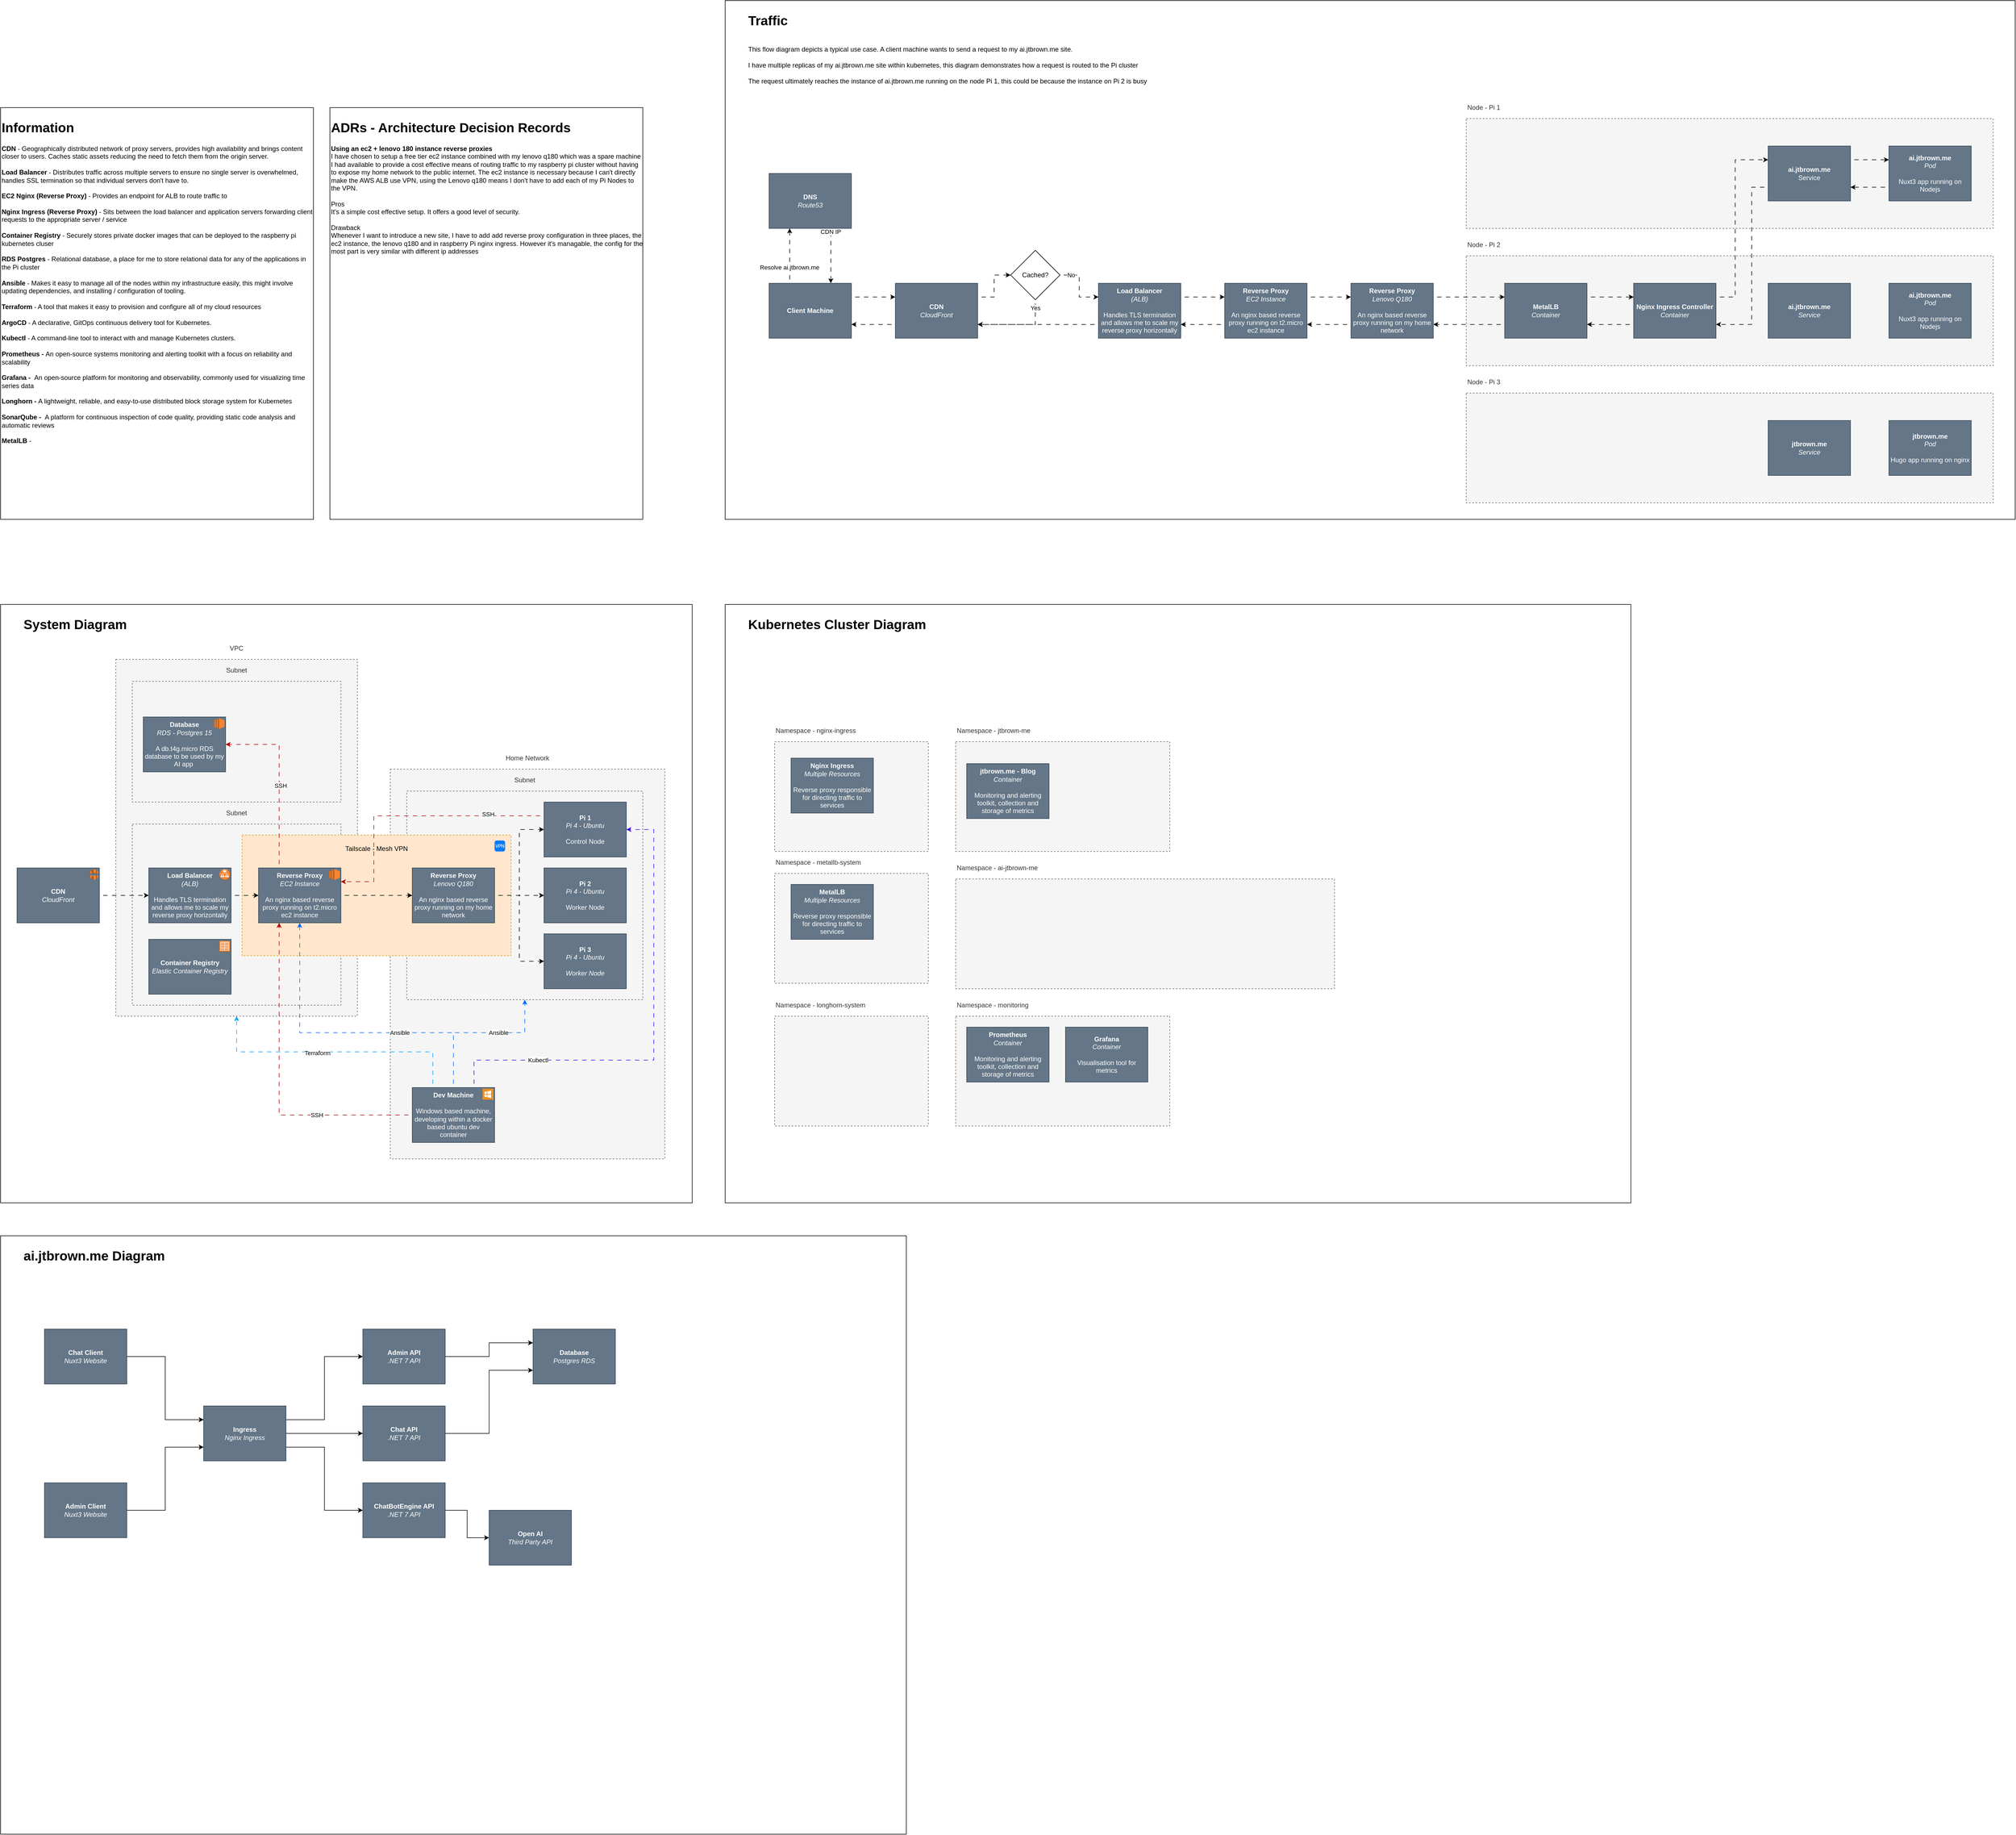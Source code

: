 <mxfile version="22.1.0" type="github">
  <diagram name="Page-1" id="C4PU5i6eVr4kc8SF1UN9">
    <mxGraphModel dx="1945" dy="3667" grid="1" gridSize="10" guides="1" tooltips="1" connect="1" arrows="1" fold="1" page="1" pageScale="1" pageWidth="850" pageHeight="1100" math="0" shadow="0">
      <root>
        <mxCell id="0" />
        <mxCell id="1" parent="0" />
        <mxCell id="nRLr2Ejhz_rmwtnTy3oD-15" value="&lt;blockquote style=&quot;margin: 0 0 0 40px; border: none; padding: 0px;&quot;&gt;&lt;h1&gt;Traffic&lt;/h1&gt;&lt;div&gt;&lt;br&gt;&lt;/div&gt;&lt;div&gt;This flow diagram depicts a typical use case. A client machine wants to send a request to my ai.jtbrown.me site.&amp;nbsp;&lt;/div&gt;&lt;div&gt;&lt;br&gt;&lt;/div&gt;&lt;div&gt;I have multiple replicas of my ai.jtbrown.me site within kubernetes, this diagram demonstrates how a request is routed to the Pi cluster&lt;/div&gt;&lt;div&gt;&lt;br&gt;&lt;/div&gt;&lt;div&gt;The request ultimately reaches the instance of ai.jtbrown.me running on the node Pi 1, this could be because the instance on Pi 2 is busy&lt;/div&gt;&lt;/blockquote&gt;" style="rounded=0;whiteSpace=wrap;html=1;align=left;labelPosition=center;verticalLabelPosition=middle;verticalAlign=top;horizontal=1;movable=1;resizable=1;rotatable=1;deletable=1;editable=1;locked=0;connectable=1;" parent="1" vertex="1">
          <mxGeometry x="1320" y="-1120" width="2350" height="945" as="geometry" />
        </mxCell>
        <mxCell id="nRLr2Ejhz_rmwtnTy3oD-58" value="&lt;p style=&quot;line-height: 100%;&quot;&gt;Node - Pi 1&lt;/p&gt;" style="rounded=0;whiteSpace=wrap;html=1;dashed=1;align=left;verticalAlign=bottom;spacingLeft=0;labelPosition=center;verticalLabelPosition=top;labelBorderColor=none;strokeColor=#666666;fillColor=#f5f5f5;fontColor=#333333;" parent="1" vertex="1">
          <mxGeometry x="2670" y="-905" width="960" height="200" as="geometry" />
        </mxCell>
        <mxCell id="nRLr2Ejhz_rmwtnTy3oD-2" value="&lt;blockquote style=&quot;margin: 0 0 0 40px; border: none; padding: 0px;&quot;&gt;&lt;h1&gt;System Diagram&lt;/h1&gt;&lt;/blockquote&gt;" style="rounded=0;whiteSpace=wrap;html=1;align=left;labelPosition=center;verticalLabelPosition=middle;verticalAlign=top;horizontal=1;" parent="1" vertex="1">
          <mxGeometry y="-20" width="1260" height="1090" as="geometry" />
        </mxCell>
        <mxCell id="t_NcicsKx9iHg6ldKBpu-12" value="&lt;p style=&quot;line-height: 100%;&quot;&gt;Home Network&lt;/p&gt;" style="rounded=0;whiteSpace=wrap;html=1;dashed=1;align=center;verticalAlign=bottom;spacingLeft=0;labelPosition=center;verticalLabelPosition=top;labelBorderColor=none;labelBackgroundColor=none;strokeColor=#666666;fillColor=#f5f5f5;fontColor=#333333;" parent="1" vertex="1">
          <mxGeometry x="710" y="280" width="500" height="710" as="geometry" />
        </mxCell>
        <mxCell id="t_NcicsKx9iHg6ldKBpu-13" value="&lt;p style=&quot;line-height: 100%;&quot;&gt;Subnet&lt;/p&gt;" style="rounded=0;whiteSpace=wrap;html=1;dashed=1;align=center;verticalAlign=bottom;spacingLeft=0;labelPosition=center;verticalLabelPosition=top;labelBorderColor=none;strokeColor=#666666;fillColor=#f5f5f5;fontColor=#333333;" parent="1" vertex="1">
          <mxGeometry x="740" y="320" width="430" height="380" as="geometry" />
        </mxCell>
        <mxCell id="t_NcicsKx9iHg6ldKBpu-1" value="&lt;p style=&quot;line-height: 100%;&quot;&gt;VPC&lt;/p&gt;" style="rounded=0;whiteSpace=wrap;html=1;dashed=1;align=center;verticalAlign=bottom;spacingLeft=0;labelPosition=center;verticalLabelPosition=top;labelBorderColor=none;strokeColor=#666666;fillColor=#f5f5f5;fontColor=#333333;" parent="1" vertex="1">
          <mxGeometry x="210" y="80" width="440" height="650" as="geometry" />
        </mxCell>
        <mxCell id="t_NcicsKx9iHg6ldKBpu-4" value="&lt;p style=&quot;line-height: 100%;&quot;&gt;Subnet&lt;/p&gt;" style="rounded=0;whiteSpace=wrap;html=1;dashed=1;align=center;verticalAlign=bottom;spacingLeft=0;labelPosition=center;verticalLabelPosition=top;labelBorderColor=none;strokeColor=#666666;fillColor=#f5f5f5;fontColor=#333333;" parent="1" vertex="1">
          <mxGeometry x="240" y="380" width="380" height="330" as="geometry" />
        </mxCell>
        <mxCell id="t_NcicsKx9iHg6ldKBpu-10" style="edgeStyle=orthogonalEdgeStyle;rounded=0;orthogonalLoop=1;jettySize=auto;html=1;entryX=0;entryY=0.5;entryDx=0;entryDy=0;flowAnimation=1;" parent="1" source="t_NcicsKx9iHg6ldKBpu-8" target="t_NcicsKx9iHg6ldKBpu-6" edge="1">
          <mxGeometry relative="1" as="geometry" />
        </mxCell>
        <mxCell id="t_NcicsKx9iHg6ldKBpu-39" value="" style="group" parent="1" vertex="1" connectable="0">
          <mxGeometry x="440" y="400" width="490" height="220" as="geometry" />
        </mxCell>
        <mxCell id="t_NcicsKx9iHg6ldKBpu-22" value="&lt;p style=&quot;line-height: 100%;&quot;&gt;Tailscale - Mesh VPN&lt;/p&gt;" style="rounded=0;whiteSpace=wrap;html=1;dashed=1;align=center;verticalAlign=top;spacingLeft=0;labelPosition=center;verticalLabelPosition=middle;labelBorderColor=none;strokeColor=#d79b00;fillColor=#ffe6cc;" parent="t_NcicsKx9iHg6ldKBpu-39" vertex="1">
          <mxGeometry width="490" height="220" as="geometry" />
        </mxCell>
        <mxCell id="t_NcicsKx9iHg6ldKBpu-38" value="" style="html=1;strokeWidth=1;shadow=0;dashed=0;shape=mxgraph.ios7.misc.vpn;fillColor=#007AFF;strokeColor=none;buttonText=;strokeColor2=#222222;fontColor=#222222;fontSize=8;verticalLabelPosition=bottom;verticalAlign=top;align=center;sketch=0;aspect=fixed;" parent="t_NcicsKx9iHg6ldKBpu-39" vertex="1">
          <mxGeometry x="460" y="10" width="19.17" height="20" as="geometry" />
        </mxCell>
        <mxCell id="t_NcicsKx9iHg6ldKBpu-29" value="" style="group;fillColor=#647687;fontColor=#ffffff;strokeColor=#314354;" parent="t_NcicsKx9iHg6ldKBpu-39" vertex="1" connectable="0">
          <mxGeometry x="30" y="60" width="150" height="100" as="geometry" />
        </mxCell>
        <mxCell id="t_NcicsKx9iHg6ldKBpu-40" value="" style="group;fillColor=#647687;fontColor=#ffffff;strokeColor=#314354;" parent="t_NcicsKx9iHg6ldKBpu-29" vertex="1" connectable="0">
          <mxGeometry width="150" height="100" as="geometry" />
        </mxCell>
        <mxCell id="t_NcicsKx9iHg6ldKBpu-7" value="&lt;b&gt;Reverse Proxy&lt;/b&gt;&lt;br&gt;&lt;i&gt;EC2 Instance&lt;br&gt;&lt;/i&gt;&lt;br&gt;An nginx based reverse proxy running on t2.micro ec2 instance&lt;br&gt;" style="rounded=0;whiteSpace=wrap;html=1;fillColor=#647687;fontColor=#ffffff;strokeColor=#314354;" parent="t_NcicsKx9iHg6ldKBpu-40" vertex="1">
          <mxGeometry width="150" height="100" as="geometry" />
        </mxCell>
        <mxCell id="t_NcicsKx9iHg6ldKBpu-25" value="" style="outlineConnect=0;dashed=0;verticalLabelPosition=bottom;verticalAlign=top;align=center;html=1;shape=mxgraph.aws3.ec2;fillColor=#F58534;gradientColor=none;" parent="t_NcicsKx9iHg6ldKBpu-40" vertex="1">
          <mxGeometry x="128" y="2" width="20" height="20" as="geometry" />
        </mxCell>
        <mxCell id="t_NcicsKx9iHg6ldKBpu-37" value="" style="group" parent="t_NcicsKx9iHg6ldKBpu-39" vertex="1" connectable="0">
          <mxGeometry x="310" y="60" width="150" height="100" as="geometry" />
        </mxCell>
        <mxCell id="t_NcicsKx9iHg6ldKBpu-14" value="&lt;b&gt;Reverse Proxy&lt;/b&gt;&lt;br&gt;&lt;i&gt;Lenovo Q180&lt;br&gt;&lt;/i&gt;&lt;br&gt;An nginx based reverse proxy running on my home network" style="rounded=0;whiteSpace=wrap;html=1;fillColor=#647687;fontColor=#ffffff;strokeColor=#314354;" parent="t_NcicsKx9iHg6ldKBpu-37" vertex="1">
          <mxGeometry width="150" height="100" as="geometry" />
        </mxCell>
        <mxCell id="t_NcicsKx9iHg6ldKBpu-30" value="" style="shape=image;html=1;verticalAlign=top;verticalLabelPosition=bottom;labelBackgroundColor=#ffffff;imageAspect=0;aspect=fixed;image=https://cdn1.iconfinder.com/data/icons/logos-brands-1/24/logo_brand_brands_logos_ubuntu-128.png" parent="t_NcicsKx9iHg6ldKBpu-37" vertex="1">
          <mxGeometry x="128" y="2" width="20" height="20" as="geometry" />
        </mxCell>
        <mxCell id="t_NcicsKx9iHg6ldKBpu-18" style="edgeStyle=orthogonalEdgeStyle;rounded=0;orthogonalLoop=1;jettySize=auto;html=1;exitX=1;exitY=0.5;exitDx=0;exitDy=0;flowAnimation=1;" parent="t_NcicsKx9iHg6ldKBpu-39" source="t_NcicsKx9iHg6ldKBpu-7" target="t_NcicsKx9iHg6ldKBpu-14" edge="1">
          <mxGeometry relative="1" as="geometry" />
        </mxCell>
        <mxCell id="t_NcicsKx9iHg6ldKBpu-27" value="" style="group" parent="1" vertex="1" connectable="0">
          <mxGeometry x="30" y="460" width="150" height="100" as="geometry" />
        </mxCell>
        <mxCell id="t_NcicsKx9iHg6ldKBpu-8" value="&lt;b&gt;CDN&lt;/b&gt;&lt;br&gt;&lt;i style=&quot;&quot;&gt;CloudFront&lt;br&gt;&lt;/i&gt;" style="rounded=0;whiteSpace=wrap;html=1;fillColor=#647687;strokeColor=#314354;fontColor=#ffffff;" parent="t_NcicsKx9iHg6ldKBpu-27" vertex="1">
          <mxGeometry width="150" height="100" as="geometry" />
        </mxCell>
        <mxCell id="t_NcicsKx9iHg6ldKBpu-24" value="" style="outlineConnect=0;dashed=0;verticalLabelPosition=bottom;verticalAlign=top;align=center;html=1;shape=mxgraph.aws3.cloudfront;fillColor=#F58536;gradientColor=none;aspect=fixed;" parent="t_NcicsKx9iHg6ldKBpu-27" vertex="1">
          <mxGeometry x="131.55" y="2" width="16.45" height="20" as="geometry" />
        </mxCell>
        <mxCell id="t_NcicsKx9iHg6ldKBpu-28" value="" style="group;aspect=fixed;" parent="1" vertex="1" connectable="0">
          <mxGeometry x="270" y="460" width="150" height="100" as="geometry" />
        </mxCell>
        <mxCell id="t_NcicsKx9iHg6ldKBpu-6" value="&lt;b&gt;Load Balancer&lt;/b&gt;&lt;br&gt;&lt;i&gt;(ALB)&lt;/i&gt;&lt;br&gt;&lt;br&gt;Handles TLS termination and allows me to scale my reverse proxy horizontally" style="rounded=0;whiteSpace=wrap;html=1;fillColor=#647687;fontColor=#ffffff;strokeColor=#314354;" parent="t_NcicsKx9iHg6ldKBpu-28" vertex="1">
          <mxGeometry width="150" height="100" as="geometry" />
        </mxCell>
        <mxCell id="t_NcicsKx9iHg6ldKBpu-26" value="" style="outlineConnect=0;dashed=0;verticalLabelPosition=bottom;verticalAlign=top;align=center;html=1;shape=mxgraph.aws3.application_load_balancer;fillColor=#F58534;gradientColor=none;aspect=fixed;" parent="t_NcicsKx9iHg6ldKBpu-28" vertex="1">
          <mxGeometry x="128.83" y="2" width="19.17" height="20" as="geometry" />
        </mxCell>
        <mxCell id="t_NcicsKx9iHg6ldKBpu-11" style="edgeStyle=orthogonalEdgeStyle;rounded=0;orthogonalLoop=1;jettySize=auto;html=1;flowAnimation=1;" parent="1" source="t_NcicsKx9iHg6ldKBpu-6" target="t_NcicsKx9iHg6ldKBpu-7" edge="1">
          <mxGeometry relative="1" as="geometry" />
        </mxCell>
        <mxCell id="t_NcicsKx9iHg6ldKBpu-34" value="" style="group" parent="1" vertex="1" connectable="0">
          <mxGeometry x="990" y="340" width="150" height="100" as="geometry" />
        </mxCell>
        <mxCell id="t_NcicsKx9iHg6ldKBpu-15" value="&lt;b&gt;Pi 1&lt;/b&gt;&lt;br&gt;&lt;i&gt;Pi 4 - Ubuntu&lt;br&gt;&lt;/i&gt;&lt;br&gt;Control Node" style="rounded=0;whiteSpace=wrap;html=1;fillColor=#647687;fontColor=#ffffff;strokeColor=#314354;" parent="t_NcicsKx9iHg6ldKBpu-34" vertex="1">
          <mxGeometry width="150" height="100" as="geometry" />
        </mxCell>
        <mxCell id="t_NcicsKx9iHg6ldKBpu-33" value="" style="shape=image;html=1;verticalAlign=top;verticalLabelPosition=bottom;labelBackgroundColor=#ffffff;imageAspect=0;aspect=fixed;image=https://cdn1.iconfinder.com/data/icons/logos-brands-1/24/logo_brand_brands_logos_ubuntu-128.png" parent="t_NcicsKx9iHg6ldKBpu-34" vertex="1">
          <mxGeometry x="128" y="2" width="20" height="20" as="geometry" />
        </mxCell>
        <mxCell id="t_NcicsKx9iHg6ldKBpu-35" value="" style="group" parent="1" vertex="1" connectable="0">
          <mxGeometry x="990" y="460" width="150" height="100" as="geometry" />
        </mxCell>
        <mxCell id="t_NcicsKx9iHg6ldKBpu-16" value="&lt;b&gt;Pi 2&lt;/b&gt;&lt;br&gt;&lt;i&gt;Pi 4 - Ubuntu&lt;br&gt;&lt;/i&gt;&lt;br&gt;Worker Node" style="rounded=0;whiteSpace=wrap;html=1;fillColor=#647687;fontColor=#ffffff;strokeColor=#314354;" parent="t_NcicsKx9iHg6ldKBpu-35" vertex="1">
          <mxGeometry width="150" height="100" as="geometry" />
        </mxCell>
        <mxCell id="t_NcicsKx9iHg6ldKBpu-32" value="" style="shape=image;html=1;verticalAlign=top;verticalLabelPosition=bottom;labelBackgroundColor=#ffffff;imageAspect=0;aspect=fixed;image=https://cdn1.iconfinder.com/data/icons/logos-brands-1/24/logo_brand_brands_logos_ubuntu-128.png" parent="t_NcicsKx9iHg6ldKBpu-35" vertex="1">
          <mxGeometry x="129" y="2" width="20" height="20" as="geometry" />
        </mxCell>
        <mxCell id="t_NcicsKx9iHg6ldKBpu-36" value="" style="group" parent="1" vertex="1" connectable="0">
          <mxGeometry x="990" y="580" width="150" height="100" as="geometry" />
        </mxCell>
        <mxCell id="t_NcicsKx9iHg6ldKBpu-17" value="&lt;b&gt;Pi 3&lt;/b&gt;&lt;br&gt;&lt;i&gt;Pi 4 - Ubuntu&lt;br&gt;&lt;br&gt;Worker Node&lt;br&gt;&lt;/i&gt;" style="rounded=0;whiteSpace=wrap;html=1;fillColor=#647687;fontColor=#ffffff;strokeColor=#314354;" parent="t_NcicsKx9iHg6ldKBpu-36" vertex="1">
          <mxGeometry width="150" height="100" as="geometry" />
        </mxCell>
        <mxCell id="t_NcicsKx9iHg6ldKBpu-31" value="" style="shape=image;html=1;verticalAlign=top;verticalLabelPosition=bottom;labelBackgroundColor=#ffffff;imageAspect=0;aspect=fixed;image=https://cdn1.iconfinder.com/data/icons/logos-brands-1/24/logo_brand_brands_logos_ubuntu-128.png" parent="t_NcicsKx9iHg6ldKBpu-36" vertex="1">
          <mxGeometry x="128" y="2" width="20" height="20" as="geometry" />
        </mxCell>
        <mxCell id="t_NcicsKx9iHg6ldKBpu-19" value="" style="edgeStyle=orthogonalEdgeStyle;rounded=0;orthogonalLoop=1;jettySize=auto;html=1;flowAnimation=1;" parent="1" source="t_NcicsKx9iHg6ldKBpu-14" target="t_NcicsKx9iHg6ldKBpu-16" edge="1">
          <mxGeometry relative="1" as="geometry" />
        </mxCell>
        <mxCell id="t_NcicsKx9iHg6ldKBpu-20" style="edgeStyle=orthogonalEdgeStyle;rounded=0;orthogonalLoop=1;jettySize=auto;html=1;entryX=0;entryY=0.5;entryDx=0;entryDy=0;flowAnimation=1;" parent="1" source="t_NcicsKx9iHg6ldKBpu-14" target="t_NcicsKx9iHg6ldKBpu-15" edge="1">
          <mxGeometry relative="1" as="geometry" />
        </mxCell>
        <mxCell id="t_NcicsKx9iHg6ldKBpu-21" style="edgeStyle=orthogonalEdgeStyle;rounded=0;orthogonalLoop=1;jettySize=auto;html=1;entryX=0;entryY=0.5;entryDx=0;entryDy=0;flowAnimation=1;" parent="1" source="t_NcicsKx9iHg6ldKBpu-14" target="t_NcicsKx9iHg6ldKBpu-17" edge="1">
          <mxGeometry relative="1" as="geometry" />
        </mxCell>
        <mxCell id="t_NcicsKx9iHg6ldKBpu-41" value="" style="group" parent="1" vertex="1" connectable="0">
          <mxGeometry x="750" y="860" width="150" height="100" as="geometry" />
        </mxCell>
        <mxCell id="t_NcicsKx9iHg6ldKBpu-45" value="" style="group;fillColor=#647687;fontColor=#ffffff;strokeColor=#314354;" parent="t_NcicsKx9iHg6ldKBpu-41" vertex="1" connectable="0">
          <mxGeometry width="150" height="100" as="geometry" />
        </mxCell>
        <mxCell id="t_NcicsKx9iHg6ldKBpu-42" value="&lt;b&gt;Dev Machine&lt;/b&gt;&lt;br&gt;&lt;br&gt;Windows based machine, developing within a docker based ubuntu dev container" style="rounded=0;whiteSpace=wrap;html=1;fillColor=#647687;fontColor=#ffffff;strokeColor=#314354;" parent="t_NcicsKx9iHg6ldKBpu-45" vertex="1">
          <mxGeometry width="150" height="100" as="geometry" />
        </mxCell>
        <mxCell id="t_NcicsKx9iHg6ldKBpu-44" value="" style="shadow=0;dashed=0;html=1;strokeColor=none;fillColor=#EF8F21;labelPosition=center;verticalLabelPosition=bottom;verticalAlign=top;align=center;outlineConnect=0;shape=mxgraph.veeam.ms_windows;aspect=fixed;" parent="t_NcicsKx9iHg6ldKBpu-45" vertex="1">
          <mxGeometry x="128" y="2" width="20" height="20" as="geometry" />
        </mxCell>
        <mxCell id="t_NcicsKx9iHg6ldKBpu-46" style="edgeStyle=orthogonalEdgeStyle;rounded=0;orthogonalLoop=1;jettySize=auto;html=1;exitX=0.5;exitY=0;exitDx=0;exitDy=0;flowAnimation=1;strokeColor=#0066FF;" parent="1" source="t_NcicsKx9iHg6ldKBpu-42" target="t_NcicsKx9iHg6ldKBpu-13" edge="1">
          <mxGeometry relative="1" as="geometry">
            <Array as="points">
              <mxPoint x="825" y="760" />
              <mxPoint x="955" y="760" />
            </Array>
          </mxGeometry>
        </mxCell>
        <mxCell id="t_NcicsKx9iHg6ldKBpu-47" value="Ansible" style="edgeLabel;html=1;align=center;verticalAlign=middle;resizable=0;points=[];" parent="t_NcicsKx9iHg6ldKBpu-46" vertex="1" connectable="0">
          <mxGeometry x="0.185" y="-2" relative="1" as="geometry">
            <mxPoint x="10" y="-2" as="offset" />
          </mxGeometry>
        </mxCell>
        <mxCell id="t_NcicsKx9iHg6ldKBpu-48" style="edgeStyle=orthogonalEdgeStyle;rounded=0;orthogonalLoop=1;jettySize=auto;html=1;entryX=0.5;entryY=1;entryDx=0;entryDy=0;exitX=0.25;exitY=0;exitDx=0;exitDy=0;strokeColor=#00A2FF;flowAnimation=1;" parent="1" source="t_NcicsKx9iHg6ldKBpu-42" target="t_NcicsKx9iHg6ldKBpu-1" edge="1">
          <mxGeometry relative="1" as="geometry" />
        </mxCell>
        <mxCell id="t_NcicsKx9iHg6ldKBpu-49" value="Terraform" style="edgeLabel;html=1;align=center;verticalAlign=middle;resizable=0;points=[];" parent="t_NcicsKx9iHg6ldKBpu-48" vertex="1" connectable="0">
          <mxGeometry x="0.133" y="2" relative="1" as="geometry">
            <mxPoint as="offset" />
          </mxGeometry>
        </mxCell>
        <mxCell id="t_NcicsKx9iHg6ldKBpu-50" style="edgeStyle=orthogonalEdgeStyle;rounded=0;orthogonalLoop=1;jettySize=auto;html=1;exitX=0.75;exitY=0;exitDx=0;exitDy=0;entryX=1;entryY=0.5;entryDx=0;entryDy=0;flowAnimation=1;strokeColor=#4400FF;" parent="1" source="t_NcicsKx9iHg6ldKBpu-42" target="t_NcicsKx9iHg6ldKBpu-15" edge="1">
          <mxGeometry relative="1" as="geometry">
            <Array as="points">
              <mxPoint x="863" y="810" />
              <mxPoint x="1190" y="810" />
              <mxPoint x="1190" y="390" />
            </Array>
          </mxGeometry>
        </mxCell>
        <mxCell id="t_NcicsKx9iHg6ldKBpu-51" value="Kubectl" style="edgeLabel;html=1;align=center;verticalAlign=middle;resizable=0;points=[];" parent="t_NcicsKx9iHg6ldKBpu-50" vertex="1" connectable="0">
          <mxGeometry x="-0.13" y="2" relative="1" as="geometry">
            <mxPoint x="-202" y="2" as="offset" />
          </mxGeometry>
        </mxCell>
        <mxCell id="t_NcicsKx9iHg6ldKBpu-53" value="" style="group;aspect=fixed;" parent="1" vertex="1" connectable="0">
          <mxGeometry x="270" y="590" width="150" height="100" as="geometry" />
        </mxCell>
        <mxCell id="t_NcicsKx9iHg6ldKBpu-58" value="" style="group;fillColor=#647687;fontColor=#ffffff;strokeColor=#314354;" parent="t_NcicsKx9iHg6ldKBpu-53" vertex="1" connectable="0">
          <mxGeometry width="150" height="100" as="geometry" />
        </mxCell>
        <mxCell id="t_NcicsKx9iHg6ldKBpu-54" value="&lt;b&gt;Container Registry&lt;br&gt;&lt;/b&gt;&lt;i&gt;Elastic Container Registry&lt;br&gt;&lt;/i&gt;" style="rounded=0;whiteSpace=wrap;html=1;fillColor=#647687;fontColor=#ffffff;strokeColor=#314354;" parent="t_NcicsKx9iHg6ldKBpu-58" vertex="1">
          <mxGeometry width="150" height="100" as="geometry" />
        </mxCell>
        <mxCell id="t_NcicsKx9iHg6ldKBpu-52" value="" style="outlineConnect=0;dashed=0;verticalLabelPosition=bottom;verticalAlign=top;align=center;html=1;shape=mxgraph.aws3.ecr_registry;fillColor=#F58534;gradientColor=none;aspect=fixed;" parent="t_NcicsKx9iHg6ldKBpu-58" vertex="1">
          <mxGeometry x="128.83" y="3" width="19" height="20" as="geometry" />
        </mxCell>
        <mxCell id="t_NcicsKx9iHg6ldKBpu-59" style="edgeStyle=orthogonalEdgeStyle;rounded=0;orthogonalLoop=1;jettySize=auto;html=1;exitX=0.5;exitY=0;exitDx=0;exitDy=0;flowAnimation=1;strokeColor=#0066FF;" parent="1" source="t_NcicsKx9iHg6ldKBpu-42" target="t_NcicsKx9iHg6ldKBpu-7" edge="1">
          <mxGeometry relative="1" as="geometry">
            <Array as="points">
              <mxPoint x="825" y="760" />
              <mxPoint x="545" y="760" />
            </Array>
          </mxGeometry>
        </mxCell>
        <mxCell id="t_NcicsKx9iHg6ldKBpu-60" value="Ansible" style="edgeLabel;html=1;align=center;verticalAlign=middle;resizable=0;points=[];" parent="t_NcicsKx9iHg6ldKBpu-59" vertex="1" connectable="0">
          <mxGeometry x="-0.225" relative="1" as="geometry">
            <mxPoint x="27" as="offset" />
          </mxGeometry>
        </mxCell>
        <mxCell id="0fIJUHJsWRFcTm4twi97-5" value="&lt;p style=&quot;line-height: 100%;&quot;&gt;Subnet&lt;/p&gt;" style="rounded=0;whiteSpace=wrap;html=1;dashed=1;align=center;verticalAlign=bottom;spacingLeft=0;labelPosition=center;verticalLabelPosition=top;labelBorderColor=none;strokeColor=#666666;fillColor=#f5f5f5;fontColor=#333333;" parent="1" vertex="1">
          <mxGeometry x="240" y="120" width="380" height="220" as="geometry" />
        </mxCell>
        <mxCell id="0fIJUHJsWRFcTm4twi97-1" value="" style="group;fillColor=#647687;fontColor=#ffffff;strokeColor=#314354;" parent="1" vertex="1" connectable="0">
          <mxGeometry x="260" y="185" width="150" height="100" as="geometry" />
        </mxCell>
        <mxCell id="0fIJUHJsWRFcTm4twi97-2" value="" style="group;fillColor=#647687;fontColor=#ffffff;strokeColor=#314354;" parent="0fIJUHJsWRFcTm4twi97-1" vertex="1" connectable="0">
          <mxGeometry width="150" height="100" as="geometry" />
        </mxCell>
        <mxCell id="0fIJUHJsWRFcTm4twi97-3" value="&lt;b&gt;Database&lt;/b&gt;&lt;br&gt;&lt;i&gt;RDS - Postgres 15&lt;/i&gt;&lt;br&gt;&lt;br&gt;A db.t4g.micro RDS database to be used by my AI app&amp;nbsp;&lt;br&gt;" style="rounded=0;whiteSpace=wrap;html=1;fillColor=#647687;fontColor=#ffffff;strokeColor=#314354;" parent="0fIJUHJsWRFcTm4twi97-2" vertex="1">
          <mxGeometry width="150" height="100" as="geometry" />
        </mxCell>
        <mxCell id="0fIJUHJsWRFcTm4twi97-4" value="" style="outlineConnect=0;dashed=0;verticalLabelPosition=bottom;verticalAlign=top;align=center;html=1;shape=mxgraph.aws3.ec2;fillColor=#F58534;gradientColor=none;" parent="0fIJUHJsWRFcTm4twi97-2" vertex="1">
          <mxGeometry x="128" y="2" width="20" height="20" as="geometry" />
        </mxCell>
        <mxCell id="0fIJUHJsWRFcTm4twi97-6" style="edgeStyle=orthogonalEdgeStyle;rounded=0;orthogonalLoop=1;jettySize=auto;html=1;entryX=0.25;entryY=1;entryDx=0;entryDy=0;flowAnimation=1;fillColor=#e51400;strokeColor=#B20000;" parent="1" source="t_NcicsKx9iHg6ldKBpu-42" target="t_NcicsKx9iHg6ldKBpu-7" edge="1">
          <mxGeometry relative="1" as="geometry" />
        </mxCell>
        <mxCell id="0fIJUHJsWRFcTm4twi97-7" value="SSH" style="edgeLabel;html=1;align=center;verticalAlign=middle;resizable=0;points=[];" parent="0fIJUHJsWRFcTm4twi97-6" vertex="1" connectable="0">
          <mxGeometry x="-0.413" y="-2" relative="1" as="geometry">
            <mxPoint y="2" as="offset" />
          </mxGeometry>
        </mxCell>
        <mxCell id="0fIJUHJsWRFcTm4twi97-8" style="edgeStyle=orthogonalEdgeStyle;rounded=0;orthogonalLoop=1;jettySize=auto;html=1;exitX=0.25;exitY=0;exitDx=0;exitDy=0;entryX=1;entryY=0.5;entryDx=0;entryDy=0;flowAnimation=1;fillColor=#e51400;strokeColor=#B20000;" parent="1" source="t_NcicsKx9iHg6ldKBpu-7" target="0fIJUHJsWRFcTm4twi97-3" edge="1">
          <mxGeometry relative="1" as="geometry" />
        </mxCell>
        <mxCell id="0fIJUHJsWRFcTm4twi97-9" value="SSH" style="edgeLabel;html=1;align=center;verticalAlign=middle;resizable=0;points=[];" parent="0fIJUHJsWRFcTm4twi97-8" vertex="1" connectable="0">
          <mxGeometry x="-0.169" y="-1" relative="1" as="geometry">
            <mxPoint x="1" y="-16" as="offset" />
          </mxGeometry>
        </mxCell>
        <mxCell id="0fIJUHJsWRFcTm4twi97-10" style="edgeStyle=orthogonalEdgeStyle;rounded=0;orthogonalLoop=1;jettySize=auto;html=1;exitX=0;exitY=0.25;exitDx=0;exitDy=0;entryX=1;entryY=0.25;entryDx=0;entryDy=0;fillColor=#e51400;strokeColor=#B20000;flowAnimation=1;" parent="1" source="t_NcicsKx9iHg6ldKBpu-15" target="t_NcicsKx9iHg6ldKBpu-7" edge="1">
          <mxGeometry relative="1" as="geometry">
            <Array as="points">
              <mxPoint x="680" y="365" />
              <mxPoint x="680" y="485" />
            </Array>
          </mxGeometry>
        </mxCell>
        <mxCell id="0fIJUHJsWRFcTm4twi97-11" value="SSH" style="edgeLabel;html=1;align=center;verticalAlign=middle;resizable=0;points=[];" parent="0fIJUHJsWRFcTm4twi97-10" vertex="1" connectable="0">
          <mxGeometry x="-0.551" y="3" relative="1" as="geometry">
            <mxPoint x="8" y="-6" as="offset" />
          </mxGeometry>
        </mxCell>
        <mxCell id="nRLr2Ejhz_rmwtnTy3oD-3" value="&lt;blockquote style=&quot;margin: 0 0 0 40px; border: none; padding: 0px;&quot;&gt;&lt;h1&gt;Kubernetes Cluster Diagram&lt;/h1&gt;&lt;/blockquote&gt;" style="rounded=0;whiteSpace=wrap;html=1;align=left;labelPosition=center;verticalLabelPosition=middle;verticalAlign=top;horizontal=1;movable=1;resizable=1;rotatable=1;deletable=1;editable=1;locked=0;connectable=1;" parent="1" vertex="1">
          <mxGeometry x="1320" y="-20" width="1650" height="1090" as="geometry" />
        </mxCell>
        <mxCell id="nRLr2Ejhz_rmwtnTy3oD-4" value="" style="group" parent="1" vertex="1" connectable="0">
          <mxGeometry x="1000" y="350" width="150" height="100" as="geometry" />
        </mxCell>
        <mxCell id="nRLr2Ejhz_rmwtnTy3oD-6" value="" style="shape=image;html=1;verticalAlign=top;verticalLabelPosition=bottom;labelBackgroundColor=#ffffff;imageAspect=0;aspect=fixed;image=https://cdn1.iconfinder.com/data/icons/logos-brands-1/24/logo_brand_brands_logos_ubuntu-128.png" parent="nRLr2Ejhz_rmwtnTy3oD-4" vertex="1">
          <mxGeometry x="128" y="2" width="20" height="20" as="geometry" />
        </mxCell>
        <mxCell id="nRLr2Ejhz_rmwtnTy3oD-12" value="&lt;h1&gt;Information&lt;/h1&gt;&lt;div&gt;&lt;b&gt;CDN&lt;/b&gt; - Geographically distributed network of proxy servers, provides high availability and brings content closer to users. Caches static assets reducing the need to fetch them from the origin server.&lt;/div&gt;&lt;div&gt;&lt;br&gt;&lt;/div&gt;&lt;div&gt;&lt;b&gt;Load Balancer&lt;/b&gt; - Distributes traffic across multiple servers to ensure no single server is overwhelmed, handles SSL termination so that individual servers don&#39;t have to.&lt;/div&gt;&lt;div&gt;&lt;br&gt;&lt;/div&gt;&lt;div&gt;&lt;span style=&quot;background-color: initial;&quot;&gt;&lt;b&gt;EC2 Nginx (Reverse Proxy)&lt;/b&gt; - Provides an endpoint for ALB to route traffic to&lt;/span&gt;&lt;br&gt;&lt;/div&gt;&lt;div&gt;&lt;br&gt;&lt;/div&gt;&lt;div&gt;&lt;b&gt;Nginx Ingress (Reverse Proxy)&lt;/b&gt; - Sits between the load balancer and application servers forwarding client requests to the appropriate server / service&lt;/div&gt;&lt;div&gt;&lt;br&gt;&lt;/div&gt;&lt;div&gt;&lt;b&gt;Container Registry&lt;/b&gt; - Securely stores private docker images that can be deployed to the raspberry pi kubernetes cluser&lt;/div&gt;&lt;div&gt;&lt;br&gt;&lt;/div&gt;&lt;div&gt;&lt;b&gt;RDS Postgres &lt;/b&gt;- Relational database, a place for me to store relational data for any of the applications in the Pi cluster&lt;/div&gt;&lt;div&gt;&lt;br&gt;&lt;/div&gt;&lt;div&gt;&lt;b&gt;Ansible&lt;/b&gt; - Makes it easy to manage all of the nodes within my infrastructure easily, this might involve updating dependencies, and installing / configuration of tooling.&lt;/div&gt;&lt;div&gt;&lt;br&gt;&lt;/div&gt;&lt;div&gt;&lt;b&gt;Terraform &lt;/b&gt;- A tool that makes it easy to provision and configure all of my cloud resources&lt;/div&gt;&lt;div&gt;&lt;br&gt;&lt;/div&gt;&lt;div&gt;&lt;div&gt;&lt;b&gt;ArgoCD&lt;/b&gt; - A declarative, GitOps continuous delivery tool for Kubernetes.&lt;/div&gt;&lt;div&gt;&lt;br&gt;&lt;/div&gt;&lt;div&gt;&lt;b&gt;Kubectl&lt;/b&gt; - A command-line tool to interact with and manage Kubernetes clusters.&lt;/div&gt;&lt;div&gt;&lt;br&gt;&lt;/div&gt;&lt;div&gt;&lt;b&gt;Prometheus -&amp;nbsp;&lt;/b&gt;An open-source systems monitoring and alerting toolkit with a focus on reliability and scalability&lt;/div&gt;&lt;div&gt;&lt;br&gt;&lt;/div&gt;&lt;div&gt;&lt;b&gt;Grafana -&amp;nbsp;&lt;/b&gt;&amp;nbsp;An open-source platform for monitoring and observability, commonly used for visualizing time series data&lt;/div&gt;&lt;div&gt;&lt;br&gt;&lt;/div&gt;&lt;div&gt;&lt;b&gt;Longhorn -&amp;nbsp;&lt;/b&gt;A lightweight, reliable, and easy-to-use distributed block storage system for Kubernetes&lt;/div&gt;&lt;div&gt;&lt;br&gt;&lt;/div&gt;&lt;div&gt;&lt;b&gt;SonarQube -&amp;nbsp;&lt;/b&gt;&amp;nbsp;A platform for continuous inspection of code quality, providing static code analysis and automatic reviews&lt;/div&gt;&lt;/div&gt;&lt;div&gt;&lt;br&gt;&lt;/div&gt;&lt;div&gt;&lt;b&gt;MetalLB &lt;/b&gt;-&amp;nbsp;&lt;/div&gt;&lt;div&gt;&lt;br&gt;&lt;/div&gt;" style="rounded=0;whiteSpace=wrap;html=1;align=left;verticalAlign=top;" parent="1" vertex="1">
          <mxGeometry y="-925" width="570" height="750" as="geometry" />
        </mxCell>
        <mxCell id="nRLr2Ejhz_rmwtnTy3oD-13" value="&lt;h1&gt;ADRs - Architecture Decision Records&lt;/h1&gt;&lt;div&gt;&lt;b&gt;Using an ec2 + lenovo 180 instance reverse proxies&lt;/b&gt;&lt;/div&gt;&lt;div&gt;I have chosen to setup a free tier ec2 instance combined with my lenovo q180 which was a spare machine I had available to provide a cost effective means of routing traffic to my raspberry pi cluster without having to expose my home network to the public internet. The ec2 instance is necessary because I can&#39;t directly make the AWS ALB use VPN, using the Lenovo q180 means I don&#39;t have to add each of my Pi Nodes to the VPN.&amp;nbsp;&lt;br&gt;&lt;br&gt;Pros&lt;/div&gt;&lt;div&gt;It&#39;s a simple cost effective setup. It offers a good level of security.&lt;/div&gt;&lt;div&gt;&lt;br&gt;&lt;/div&gt;&lt;div&gt;Drawback&lt;/div&gt;&lt;div&gt;Whenever I want to introduce a new site, I have to add add reverse proxy configuration in three places, the ec2 instance, the lenovo q180 and in raspberry Pi nginx ingress. However it&#39;s managable, the config for the most part is very similar with different ip addresses&lt;/div&gt;&lt;div&gt;&lt;br&gt;&lt;/div&gt;" style="rounded=0;whiteSpace=wrap;html=1;align=left;verticalAlign=top;" parent="1" vertex="1">
          <mxGeometry x="600" y="-925" width="570" height="750" as="geometry" />
        </mxCell>
        <mxCell id="nRLr2Ejhz_rmwtnTy3oD-35" value="" style="edgeStyle=orthogonalEdgeStyle;rounded=0;orthogonalLoop=1;jettySize=auto;html=1;exitX=1;exitY=0.25;exitDx=0;exitDy=0;entryX=0;entryY=0.25;entryDx=0;entryDy=0;flowAnimation=1;" parent="1" source="nRLr2Ejhz_rmwtnTy3oD-18" target="nRLr2Ejhz_rmwtnTy3oD-21" edge="1">
          <mxGeometry relative="1" as="geometry" />
        </mxCell>
        <mxCell id="nRLr2Ejhz_rmwtnTy3oD-81" style="edgeStyle=orthogonalEdgeStyle;rounded=0;orthogonalLoop=1;jettySize=auto;html=1;exitX=0;exitY=0.75;exitDx=0;exitDy=0;entryX=1;entryY=0.75;entryDx=0;entryDy=0;flowAnimation=1;" parent="1" source="nRLr2Ejhz_rmwtnTy3oD-18" target="nRLr2Ejhz_rmwtnTy3oD-27" edge="1">
          <mxGeometry relative="1" as="geometry" />
        </mxCell>
        <mxCell id="nRLr2Ejhz_rmwtnTy3oD-18" value="&lt;b&gt;Reverse Proxy&lt;/b&gt;&lt;br&gt;&lt;i&gt;EC2 Instance&lt;br&gt;&lt;/i&gt;&lt;br&gt;An nginx based reverse proxy running on t2.micro ec2 instance&lt;br&gt;" style="rounded=0;whiteSpace=wrap;html=1;fillColor=#647687;fontColor=#ffffff;strokeColor=#314354;" parent="1" vertex="1">
          <mxGeometry x="2230" y="-605" width="150" height="100" as="geometry" />
        </mxCell>
        <mxCell id="nRLr2Ejhz_rmwtnTy3oD-80" style="edgeStyle=orthogonalEdgeStyle;rounded=0;orthogonalLoop=1;jettySize=auto;html=1;exitX=0;exitY=0.75;exitDx=0;exitDy=0;entryX=1;entryY=0.75;entryDx=0;entryDy=0;flowAnimation=1;" parent="1" source="nRLr2Ejhz_rmwtnTy3oD-21" target="nRLr2Ejhz_rmwtnTy3oD-18" edge="1">
          <mxGeometry relative="1" as="geometry" />
        </mxCell>
        <mxCell id="nRLr2Ejhz_rmwtnTy3oD-21" value="&lt;b&gt;Reverse Proxy&lt;/b&gt;&lt;br&gt;&lt;i&gt;Lenovo Q180&lt;br&gt;&lt;/i&gt;&lt;br&gt;An nginx based reverse proxy running on my home network" style="rounded=0;whiteSpace=wrap;html=1;fillColor=#647687;fontColor=#ffffff;strokeColor=#314354;" parent="1" vertex="1">
          <mxGeometry x="2460" y="-605" width="150" height="100" as="geometry" />
        </mxCell>
        <mxCell id="nRLr2Ejhz_rmwtnTy3oD-34" value="" style="edgeStyle=orthogonalEdgeStyle;rounded=0;orthogonalLoop=1;jettySize=auto;html=1;exitX=1;exitY=0.25;exitDx=0;exitDy=0;entryX=0;entryY=0.25;entryDx=0;entryDy=0;flowAnimation=1;" parent="1" source="nRLr2Ejhz_rmwtnTy3oD-27" target="nRLr2Ejhz_rmwtnTy3oD-18" edge="1">
          <mxGeometry relative="1" as="geometry" />
        </mxCell>
        <mxCell id="nRLr2Ejhz_rmwtnTy3oD-54" style="edgeStyle=orthogonalEdgeStyle;rounded=0;orthogonalLoop=1;jettySize=auto;html=1;exitX=0;exitY=0.75;exitDx=0;exitDy=0;entryX=1;entryY=0.75;entryDx=0;entryDy=0;flowAnimation=1;" parent="1" source="nRLr2Ejhz_rmwtnTy3oD-27" target="nRLr2Ejhz_rmwtnTy3oD-24" edge="1">
          <mxGeometry relative="1" as="geometry" />
        </mxCell>
        <mxCell id="nRLr2Ejhz_rmwtnTy3oD-27" value="&lt;b&gt;Load Balancer&lt;/b&gt;&lt;br&gt;&lt;i&gt;(ALB)&lt;/i&gt;&lt;br&gt;&lt;br&gt;Handles TLS termination and allows me to scale my reverse proxy horizontally" style="rounded=0;whiteSpace=wrap;html=1;fillColor=#647687;fontColor=#ffffff;strokeColor=#314354;" parent="1" vertex="1">
          <mxGeometry x="2000" y="-605" width="150" height="100" as="geometry" />
        </mxCell>
        <mxCell id="nRLr2Ejhz_rmwtnTy3oD-33" value="" style="edgeStyle=orthogonalEdgeStyle;rounded=0;orthogonalLoop=1;jettySize=auto;html=1;entryX=0;entryY=0.5;entryDx=0;entryDy=0;exitX=1;exitY=0.25;exitDx=0;exitDy=0;flowAnimation=1;" parent="1" source="nRLr2Ejhz_rmwtnTy3oD-24" target="nRLr2Ejhz_rmwtnTy3oD-47" edge="1">
          <mxGeometry relative="1" as="geometry" />
        </mxCell>
        <mxCell id="nRLr2Ejhz_rmwtnTy3oD-24" value="&lt;b&gt;CDN&lt;/b&gt;&lt;br&gt;&lt;i style=&quot;&quot;&gt;CloudFront&lt;br&gt;&lt;/i&gt;" style="rounded=0;whiteSpace=wrap;html=1;fillColor=#647687;strokeColor=#314354;fontColor=#ffffff;" parent="1" vertex="1">
          <mxGeometry x="1630" y="-605" width="150" height="100" as="geometry" />
        </mxCell>
        <mxCell id="nRLr2Ejhz_rmwtnTy3oD-51" style="edgeStyle=orthogonalEdgeStyle;rounded=0;orthogonalLoop=1;jettySize=auto;html=1;exitX=0.75;exitY=1;exitDx=0;exitDy=0;entryX=0.75;entryY=0;entryDx=0;entryDy=0;flowAnimation=1;" parent="1" source="nRLr2Ejhz_rmwtnTy3oD-40" target="nRLr2Ejhz_rmwtnTy3oD-41" edge="1">
          <mxGeometry relative="1" as="geometry" />
        </mxCell>
        <mxCell id="nRLr2Ejhz_rmwtnTy3oD-52" value="CDN IP" style="edgeLabel;html=1;align=center;verticalAlign=middle;resizable=0;points=[];" parent="nRLr2Ejhz_rmwtnTy3oD-51" vertex="1" connectable="0">
          <mxGeometry x="-0.051" y="-2" relative="1" as="geometry">
            <mxPoint x="1" y="-42" as="offset" />
          </mxGeometry>
        </mxCell>
        <mxCell id="nRLr2Ejhz_rmwtnTy3oD-40" value="&lt;b&gt;DNS&lt;/b&gt;&lt;br&gt;&lt;i style=&quot;&quot;&gt;Route53&lt;br&gt;&lt;/i&gt;" style="rounded=0;whiteSpace=wrap;html=1;fillColor=#647687;strokeColor=#314354;fontColor=#ffffff;" parent="1" vertex="1">
          <mxGeometry x="1400" y="-805" width="150" height="100" as="geometry" />
        </mxCell>
        <mxCell id="nRLr2Ejhz_rmwtnTy3oD-44" style="edgeStyle=orthogonalEdgeStyle;rounded=0;orthogonalLoop=1;jettySize=auto;html=1;exitX=1;exitY=0.25;exitDx=0;exitDy=0;entryX=0;entryY=0.25;entryDx=0;entryDy=0;flowAnimation=1;" parent="1" source="nRLr2Ejhz_rmwtnTy3oD-41" target="nRLr2Ejhz_rmwtnTy3oD-24" edge="1">
          <mxGeometry relative="1" as="geometry" />
        </mxCell>
        <mxCell id="nRLr2Ejhz_rmwtnTy3oD-41" value="&lt;b&gt;Client Machine&lt;/b&gt;&lt;i style=&quot;&quot;&gt;&lt;br&gt;&lt;/i&gt;" style="rounded=0;whiteSpace=wrap;html=1;fillColor=#647687;strokeColor=#314354;fontColor=#ffffff;" parent="1" vertex="1">
          <mxGeometry x="1400" y="-605" width="150" height="100" as="geometry" />
        </mxCell>
        <mxCell id="nRLr2Ejhz_rmwtnTy3oD-42" style="edgeStyle=orthogonalEdgeStyle;rounded=0;orthogonalLoop=1;jettySize=auto;html=1;entryX=0.25;entryY=1;entryDx=0;entryDy=0;exitX=0.25;exitY=0;exitDx=0;exitDy=0;flowAnimation=1;" parent="1" source="nRLr2Ejhz_rmwtnTy3oD-41" target="nRLr2Ejhz_rmwtnTy3oD-40" edge="1">
          <mxGeometry relative="1" as="geometry" />
        </mxCell>
        <mxCell id="nRLr2Ejhz_rmwtnTy3oD-43" value="Resolve ai.jtbrown.me&lt;br&gt;" style="edgeLabel;html=1;align=center;verticalAlign=middle;resizable=0;points=[];" parent="nRLr2Ejhz_rmwtnTy3oD-42" vertex="1" connectable="0">
          <mxGeometry x="0.074" y="1" relative="1" as="geometry">
            <mxPoint y="24" as="offset" />
          </mxGeometry>
        </mxCell>
        <mxCell id="nRLr2Ejhz_rmwtnTy3oD-48" style="edgeStyle=orthogonalEdgeStyle;rounded=0;orthogonalLoop=1;jettySize=auto;html=1;entryX=0;entryY=0.25;entryDx=0;entryDy=0;flowAnimation=1;" parent="1" source="nRLr2Ejhz_rmwtnTy3oD-47" target="nRLr2Ejhz_rmwtnTy3oD-27" edge="1">
          <mxGeometry relative="1" as="geometry" />
        </mxCell>
        <mxCell id="nRLr2Ejhz_rmwtnTy3oD-49" value="No" style="edgeLabel;html=1;align=center;verticalAlign=middle;resizable=0;points=[];" parent="nRLr2Ejhz_rmwtnTy3oD-48" vertex="1" connectable="0">
          <mxGeometry x="-0.214" y="-3" relative="1" as="geometry">
            <mxPoint x="-12" y="-8" as="offset" />
          </mxGeometry>
        </mxCell>
        <mxCell id="nRLr2Ejhz_rmwtnTy3oD-55" style="edgeStyle=orthogonalEdgeStyle;rounded=0;orthogonalLoop=1;jettySize=auto;html=1;entryX=1;entryY=0.75;entryDx=0;entryDy=0;exitX=0.5;exitY=1;exitDx=0;exitDy=0;flowAnimation=1;" parent="1" source="nRLr2Ejhz_rmwtnTy3oD-47" target="nRLr2Ejhz_rmwtnTy3oD-24" edge="1">
          <mxGeometry relative="1" as="geometry">
            <Array as="points">
              <mxPoint x="1885" y="-530" />
            </Array>
          </mxGeometry>
        </mxCell>
        <mxCell id="nRLr2Ejhz_rmwtnTy3oD-56" value="Yes" style="edgeLabel;html=1;align=center;verticalAlign=middle;resizable=0;points=[];" parent="nRLr2Ejhz_rmwtnTy3oD-55" vertex="1" connectable="0">
          <mxGeometry x="-0.737" y="1" relative="1" as="geometry">
            <mxPoint x="-1" y="-5" as="offset" />
          </mxGeometry>
        </mxCell>
        <mxCell id="nRLr2Ejhz_rmwtnTy3oD-59" value="&lt;p style=&quot;line-height: 100%;&quot;&gt;Node - Pi 2&lt;/p&gt;" style="rounded=0;whiteSpace=wrap;html=1;dashed=1;align=left;verticalAlign=bottom;spacingLeft=0;labelPosition=center;verticalLabelPosition=top;labelBorderColor=none;strokeColor=#666666;fillColor=#f5f5f5;fontColor=#333333;" parent="1" vertex="1">
          <mxGeometry x="2670" y="-655" width="960" height="200" as="geometry" />
        </mxCell>
        <mxCell id="nRLr2Ejhz_rmwtnTy3oD-47" value="Cached?" style="rhombus;whiteSpace=wrap;html=1;" parent="1" vertex="1">
          <mxGeometry x="1840" y="-665" width="90" height="90" as="geometry" />
        </mxCell>
        <mxCell id="nRLr2Ejhz_rmwtnTy3oD-53" value="" style="endArrow=classic;html=1;rounded=0;entryX=1;entryY=0.75;entryDx=0;entryDy=0;exitX=0;exitY=0.75;exitDx=0;exitDy=0;flowAnimation=1;" parent="1" source="nRLr2Ejhz_rmwtnTy3oD-24" target="nRLr2Ejhz_rmwtnTy3oD-41" edge="1">
          <mxGeometry width="50" height="50" relative="1" as="geometry">
            <mxPoint x="1860" y="-505" as="sourcePoint" />
            <mxPoint x="1910" y="-555" as="targetPoint" />
          </mxGeometry>
        </mxCell>
        <mxCell id="nRLr2Ejhz_rmwtnTy3oD-61" value="&lt;p style=&quot;line-height: 100%;&quot;&gt;Node - Pi 3&lt;/p&gt;" style="rounded=0;whiteSpace=wrap;html=1;dashed=1;align=left;verticalAlign=bottom;spacingLeft=0;labelPosition=center;verticalLabelPosition=top;labelBorderColor=none;strokeColor=#666666;fillColor=#f5f5f5;fontColor=#333333;" parent="1" vertex="1">
          <mxGeometry x="2670" y="-405" width="960" height="200" as="geometry" />
        </mxCell>
        <mxCell id="nRLr2Ejhz_rmwtnTy3oD-75" style="edgeStyle=orthogonalEdgeStyle;rounded=0;orthogonalLoop=1;jettySize=auto;html=1;exitX=1;exitY=0.25;exitDx=0;exitDy=0;entryX=0;entryY=0.25;entryDx=0;entryDy=0;flowAnimation=1;" parent="1" source="nRLr2Ejhz_rmwtnTy3oD-31" target="nRLr2Ejhz_rmwtnTy3oD-32" edge="1">
          <mxGeometry relative="1" as="geometry" />
        </mxCell>
        <mxCell id="nRLr2Ejhz_rmwtnTy3oD-77" style="edgeStyle=orthogonalEdgeStyle;rounded=0;orthogonalLoop=1;jettySize=auto;html=1;exitX=0;exitY=0.75;exitDx=0;exitDy=0;entryX=1;entryY=0.75;entryDx=0;entryDy=0;flowAnimation=1;" parent="1" source="nRLr2Ejhz_rmwtnTy3oD-31" target="nRLr2Ejhz_rmwtnTy3oD-67" edge="1">
          <mxGeometry relative="1" as="geometry">
            <Array as="points">
              <mxPoint x="3190" y="-780" />
              <mxPoint x="3190" y="-530" />
            </Array>
          </mxGeometry>
        </mxCell>
        <mxCell id="nRLr2Ejhz_rmwtnTy3oD-31" value="&lt;b&gt;ai.jtbrown.me&lt;/b&gt;&lt;br&gt;Service" style="rounded=0;whiteSpace=wrap;html=1;fillColor=#647687;strokeColor=#314354;fontColor=#ffffff;" parent="1" vertex="1">
          <mxGeometry x="3220" y="-855" width="150" height="100" as="geometry" />
        </mxCell>
        <mxCell id="nRLr2Ejhz_rmwtnTy3oD-76" style="edgeStyle=orthogonalEdgeStyle;rounded=0;orthogonalLoop=1;jettySize=auto;html=1;exitX=0;exitY=0.75;exitDx=0;exitDy=0;entryX=1;entryY=0.75;entryDx=0;entryDy=0;flowAnimation=1;" parent="1" source="nRLr2Ejhz_rmwtnTy3oD-32" target="nRLr2Ejhz_rmwtnTy3oD-31" edge="1">
          <mxGeometry relative="1" as="geometry" />
        </mxCell>
        <mxCell id="nRLr2Ejhz_rmwtnTy3oD-32" value="&lt;b&gt;ai.jtbrown.me&lt;/b&gt;&lt;br&gt;&lt;i&gt;Pod&lt;/i&gt;&lt;br&gt;&lt;br&gt;Nuxt3 app running on Nodejs" style="rounded=0;whiteSpace=wrap;html=1;fillColor=#647687;fontColor=#ffffff;strokeColor=#314354;" parent="1" vertex="1">
          <mxGeometry x="3440" y="-855" width="150" height="100" as="geometry" />
        </mxCell>
        <mxCell id="nRLr2Ejhz_rmwtnTy3oD-72" style="edgeStyle=orthogonalEdgeStyle;rounded=0;orthogonalLoop=1;jettySize=auto;html=1;exitX=1;exitY=0.25;exitDx=0;exitDy=0;entryX=0;entryY=0.25;entryDx=0;entryDy=0;flowAnimation=1;" parent="1" source="nRLr2Ejhz_rmwtnTy3oD-62" target="nRLr2Ejhz_rmwtnTy3oD-67" edge="1">
          <mxGeometry relative="1" as="geometry" />
        </mxCell>
        <mxCell id="nRLr2Ejhz_rmwtnTy3oD-79" style="edgeStyle=orthogonalEdgeStyle;rounded=0;orthogonalLoop=1;jettySize=auto;html=1;exitX=0;exitY=0.75;exitDx=0;exitDy=0;entryX=1;entryY=0.75;entryDx=0;entryDy=0;flowAnimation=1;" parent="1" source="nRLr2Ejhz_rmwtnTy3oD-62" target="nRLr2Ejhz_rmwtnTy3oD-21" edge="1">
          <mxGeometry relative="1" as="geometry" />
        </mxCell>
        <mxCell id="nRLr2Ejhz_rmwtnTy3oD-62" value="&lt;b&gt;MetalLB&lt;/b&gt;&lt;br&gt;&lt;i&gt;Container&lt;/i&gt;" style="rounded=0;whiteSpace=wrap;html=1;fillColor=#647687;fontColor=#ffffff;strokeColor=#314354;" parent="1" vertex="1">
          <mxGeometry x="2740" y="-605" width="150" height="100" as="geometry" />
        </mxCell>
        <mxCell id="nRLr2Ejhz_rmwtnTy3oD-74" style="edgeStyle=orthogonalEdgeStyle;rounded=0;orthogonalLoop=1;jettySize=auto;html=1;exitX=1;exitY=0.25;exitDx=0;exitDy=0;entryX=0;entryY=0.25;entryDx=0;entryDy=0;flowAnimation=1;" parent="1" source="nRLr2Ejhz_rmwtnTy3oD-67" target="nRLr2Ejhz_rmwtnTy3oD-31" edge="1">
          <mxGeometry relative="1" as="geometry">
            <Array as="points">
              <mxPoint x="3160" y="-580" />
              <mxPoint x="3160" y="-830" />
            </Array>
          </mxGeometry>
        </mxCell>
        <mxCell id="nRLr2Ejhz_rmwtnTy3oD-78" style="edgeStyle=orthogonalEdgeStyle;rounded=0;orthogonalLoop=1;jettySize=auto;html=1;exitX=0;exitY=0.75;exitDx=0;exitDy=0;entryX=1;entryY=0.75;entryDx=0;entryDy=0;flowAnimation=1;" parent="1" source="nRLr2Ejhz_rmwtnTy3oD-67" target="nRLr2Ejhz_rmwtnTy3oD-62" edge="1">
          <mxGeometry relative="1" as="geometry" />
        </mxCell>
        <mxCell id="nRLr2Ejhz_rmwtnTy3oD-67" value="&lt;b&gt;Nginx Ingress Controller&lt;/b&gt;&lt;br&gt;&lt;i&gt;Container&lt;/i&gt;" style="rounded=0;whiteSpace=wrap;html=1;fillColor=#647687;fontColor=#ffffff;strokeColor=#314354;" parent="1" vertex="1">
          <mxGeometry x="2975" y="-605" width="150" height="100" as="geometry" />
        </mxCell>
        <mxCell id="nRLr2Ejhz_rmwtnTy3oD-69" value="&lt;b style=&quot;border-color: var(--border-color);&quot;&gt;ai.jtbrown.me&lt;/b&gt;&lt;br&gt;&lt;i&gt;Service&lt;/i&gt;" style="rounded=0;whiteSpace=wrap;html=1;fillColor=#647687;strokeColor=#314354;fontColor=#ffffff;" parent="1" vertex="1">
          <mxGeometry x="3220" y="-605" width="150" height="100" as="geometry" />
        </mxCell>
        <mxCell id="nRLr2Ejhz_rmwtnTy3oD-70" value="&lt;b style=&quot;border-color: var(--border-color);&quot;&gt;jtbrown.me&lt;/b&gt;&lt;br&gt;&lt;i&gt;Service&lt;/i&gt;" style="rounded=0;whiteSpace=wrap;html=1;fillColor=#647687;strokeColor=#314354;fontColor=#ffffff;" parent="1" vertex="1">
          <mxGeometry x="3220" y="-355" width="150" height="100" as="geometry" />
        </mxCell>
        <mxCell id="nRLr2Ejhz_rmwtnTy3oD-71" style="edgeStyle=orthogonalEdgeStyle;rounded=0;orthogonalLoop=1;jettySize=auto;html=1;exitX=1;exitY=0.25;exitDx=0;exitDy=0;entryX=0;entryY=0.25;entryDx=0;entryDy=0;flowAnimation=1;" parent="1" source="nRLr2Ejhz_rmwtnTy3oD-21" target="nRLr2Ejhz_rmwtnTy3oD-62" edge="1">
          <mxGeometry relative="1" as="geometry" />
        </mxCell>
        <mxCell id="nRLr2Ejhz_rmwtnTy3oD-82" value="&lt;b style=&quot;border-color: var(--border-color);&quot;&gt;ai.jtbrown.me&lt;/b&gt;&lt;br style=&quot;border-color: var(--border-color);&quot;&gt;&lt;span style=&quot;border-color: var(--border-color);&quot;&gt;&lt;i&gt;Pod&lt;/i&gt;&lt;br style=&quot;border-color: var(--border-color);&quot;&gt;&lt;br style=&quot;border-color: var(--border-color);&quot;&gt;Nuxt3 app running on Nodejs&lt;/span&gt;" style="rounded=0;whiteSpace=wrap;html=1;fillColor=#647687;fontColor=#ffffff;strokeColor=#314354;" parent="1" vertex="1">
          <mxGeometry x="3440" y="-605" width="150" height="100" as="geometry" />
        </mxCell>
        <mxCell id="nRLr2Ejhz_rmwtnTy3oD-83" value="&lt;b&gt;jtbrown.me&lt;/b&gt;&lt;br&gt;&lt;i&gt;Pod&lt;/i&gt;&lt;br&gt;&lt;br&gt;Hugo app running on nginx" style="rounded=0;whiteSpace=wrap;html=1;fillColor=#647687;fontColor=#ffffff;strokeColor=#314354;" parent="1" vertex="1">
          <mxGeometry x="3440" y="-355" width="150" height="100" as="geometry" />
        </mxCell>
        <mxCell id="nRLr2Ejhz_rmwtnTy3oD-87" value="&lt;p style=&quot;line-height: 100%;&quot;&gt;Namespace - nginx-ingress&lt;/p&gt;" style="rounded=0;whiteSpace=wrap;html=1;dashed=1;align=left;verticalAlign=bottom;spacingLeft=0;labelPosition=center;verticalLabelPosition=top;labelBorderColor=none;strokeColor=#666666;fillColor=#f5f5f5;fontColor=#333333;" parent="1" vertex="1">
          <mxGeometry x="1410" y="230" width="280" height="200" as="geometry" />
        </mxCell>
        <mxCell id="nRLr2Ejhz_rmwtnTy3oD-8" value="&lt;b&gt;Nginx Ingress&lt;/b&gt;&lt;br&gt;&lt;i&gt;Multiple Resources&lt;br&gt;&lt;/i&gt;&lt;br&gt;Reverse proxy responsible for directing traffic to services" style="rounded=0;whiteSpace=wrap;html=1;fillColor=#647687;fontColor=#ffffff;strokeColor=#314354;" parent="1" vertex="1">
          <mxGeometry x="1440" y="260" width="150" height="100" as="geometry" />
        </mxCell>
        <mxCell id="nRLr2Ejhz_rmwtnTy3oD-88" value="&lt;p style=&quot;line-height: 100%;&quot;&gt;Namespace - metallb-system&lt;/p&gt;" style="rounded=0;whiteSpace=wrap;html=1;dashed=1;align=left;verticalAlign=bottom;spacingLeft=0;labelPosition=center;verticalLabelPosition=top;labelBorderColor=none;strokeColor=#666666;fillColor=#f5f5f5;fontColor=#333333;" parent="1" vertex="1">
          <mxGeometry x="1410" y="470" width="280" height="200" as="geometry" />
        </mxCell>
        <mxCell id="nRLr2Ejhz_rmwtnTy3oD-14" value="&lt;b&gt;MetalLB&lt;/b&gt;&lt;br&gt;&lt;i&gt;Multiple Resources&lt;br&gt;&lt;/i&gt;&lt;br&gt;Reverse proxy responsible for directing traffic to services" style="rounded=0;whiteSpace=wrap;html=1;fillColor=#647687;fontColor=#ffffff;strokeColor=#314354;" parent="1" vertex="1">
          <mxGeometry x="1440" y="490" width="150" height="100" as="geometry" />
        </mxCell>
        <mxCell id="nRLr2Ejhz_rmwtnTy3oD-89" value="&lt;p style=&quot;line-height: 100%;&quot;&gt;Namespace - longhorn-system&lt;/p&gt;" style="rounded=0;whiteSpace=wrap;html=1;dashed=1;align=left;verticalAlign=bottom;spacingLeft=0;labelPosition=center;verticalLabelPosition=top;labelBorderColor=none;strokeColor=#666666;fillColor=#f5f5f5;fontColor=#333333;" parent="1" vertex="1">
          <mxGeometry x="1410" y="730" width="280" height="200" as="geometry" />
        </mxCell>
        <mxCell id="nRLr2Ejhz_rmwtnTy3oD-90" value="&lt;p style=&quot;line-height: 100%;&quot;&gt;Namespace - monitoring&lt;/p&gt;" style="rounded=0;whiteSpace=wrap;html=1;dashed=1;align=left;verticalAlign=bottom;spacingLeft=0;labelPosition=center;verticalLabelPosition=top;labelBorderColor=none;strokeColor=#666666;fillColor=#f5f5f5;fontColor=#333333;" parent="1" vertex="1">
          <mxGeometry x="1740" y="730" width="390" height="200" as="geometry" />
        </mxCell>
        <mxCell id="nRLr2Ejhz_rmwtnTy3oD-5" value="&lt;b&gt;Prometheus&lt;/b&gt;&lt;br&gt;&lt;i&gt;Container&lt;br&gt;&lt;/i&gt;&lt;br&gt;Monitoring and alerting toolkit, collection and storage of metrics" style="rounded=0;whiteSpace=wrap;html=1;fillColor=#647687;fontColor=#ffffff;strokeColor=#314354;" parent="1" vertex="1">
          <mxGeometry x="1760" y="750" width="150" height="100" as="geometry" />
        </mxCell>
        <mxCell id="nRLr2Ejhz_rmwtnTy3oD-7" value="&lt;b&gt;Grafana&lt;/b&gt;&lt;br&gt;&lt;i&gt;Container&lt;br&gt;&lt;/i&gt;&lt;br&gt;Visualisation tool for metrics" style="rounded=0;whiteSpace=wrap;html=1;fillColor=#647687;fontColor=#ffffff;strokeColor=#314354;" parent="1" vertex="1">
          <mxGeometry x="1940" y="750" width="150" height="100" as="geometry" />
        </mxCell>
        <mxCell id="nRLr2Ejhz_rmwtnTy3oD-91" value="&lt;p style=&quot;line-height: 100%;&quot;&gt;Namespace - jtbrown-me&lt;/p&gt;" style="rounded=0;whiteSpace=wrap;html=1;dashed=1;align=left;verticalAlign=bottom;spacingLeft=0;labelPosition=center;verticalLabelPosition=top;labelBorderColor=none;strokeColor=#666666;fillColor=#f5f5f5;fontColor=#333333;" parent="1" vertex="1">
          <mxGeometry x="1740" y="230" width="390" height="200" as="geometry" />
        </mxCell>
        <mxCell id="nRLr2Ejhz_rmwtnTy3oD-92" value="&lt;p style=&quot;line-height: 100%;&quot;&gt;Namespace - ai-jtbrown-me&lt;/p&gt;" style="rounded=0;whiteSpace=wrap;html=1;dashed=1;align=left;verticalAlign=bottom;spacingLeft=0;labelPosition=center;verticalLabelPosition=top;labelBorderColor=none;strokeColor=#666666;fillColor=#f5f5f5;fontColor=#333333;" parent="1" vertex="1">
          <mxGeometry x="1740" y="480" width="690" height="200" as="geometry" />
        </mxCell>
        <mxCell id="nRLr2Ejhz_rmwtnTy3oD-93" value="&lt;b&gt;jtbrown.me - Blog&lt;/b&gt;&lt;br&gt;&lt;i&gt;Container&lt;br&gt;&lt;/i&gt;&lt;br&gt;Monitoring and alerting toolkit, collection and storage of metrics" style="rounded=0;whiteSpace=wrap;html=1;fillColor=#647687;fontColor=#ffffff;strokeColor=#314354;" parent="1" vertex="1">
          <mxGeometry x="1760" y="270" width="150" height="100" as="geometry" />
        </mxCell>
        <mxCell id="YSOXVqkRpT-0l2Th9NKD-2" value="&lt;blockquote style=&quot;margin: 0 0 0 40px; border: none; padding: 0px;&quot;&gt;&lt;h1&gt;ai.jtbrown.me Diagram&lt;/h1&gt;&lt;/blockquote&gt;" style="rounded=0;whiteSpace=wrap;html=1;align=left;labelPosition=center;verticalLabelPosition=middle;verticalAlign=top;horizontal=1;movable=0;resizable=0;rotatable=0;deletable=0;editable=0;locked=1;connectable=0;" vertex="1" parent="1">
          <mxGeometry y="1130" width="1650" height="1090" as="geometry" />
        </mxCell>
        <mxCell id="YSOXVqkRpT-0l2Th9NKD-9" style="edgeStyle=orthogonalEdgeStyle;rounded=0;orthogonalLoop=1;jettySize=auto;html=1;entryX=0;entryY=0.25;entryDx=0;entryDy=0;" edge="1" parent="1" source="YSOXVqkRpT-0l2Th9NKD-3" target="YSOXVqkRpT-0l2Th9NKD-8">
          <mxGeometry relative="1" as="geometry" />
        </mxCell>
        <mxCell id="YSOXVqkRpT-0l2Th9NKD-3" value="&lt;b&gt;Chat Client&lt;/b&gt;&lt;br&gt;&lt;i&gt;Nuxt3 Website&lt;/i&gt;" style="rounded=0;whiteSpace=wrap;html=1;fillColor=#647687;fontColor=#ffffff;strokeColor=#314354;" vertex="1" parent="1">
          <mxGeometry x="80" y="1300" width="150" height="100" as="geometry" />
        </mxCell>
        <mxCell id="YSOXVqkRpT-0l2Th9NKD-10" style="edgeStyle=orthogonalEdgeStyle;rounded=0;orthogonalLoop=1;jettySize=auto;html=1;entryX=0;entryY=0.75;entryDx=0;entryDy=0;exitX=1;exitY=0.5;exitDx=0;exitDy=0;" edge="1" parent="1" source="YSOXVqkRpT-0l2Th9NKD-4" target="YSOXVqkRpT-0l2Th9NKD-8">
          <mxGeometry relative="1" as="geometry" />
        </mxCell>
        <mxCell id="YSOXVqkRpT-0l2Th9NKD-4" value="&lt;b&gt;Admin Client&lt;/b&gt;&lt;br&gt;&lt;i&gt;Nuxt3 Website&lt;/i&gt;" style="rounded=0;whiteSpace=wrap;html=1;fillColor=#647687;fontColor=#ffffff;strokeColor=#314354;" vertex="1" parent="1">
          <mxGeometry x="80" y="1580" width="150" height="100" as="geometry" />
        </mxCell>
        <mxCell id="YSOXVqkRpT-0l2Th9NKD-17" style="edgeStyle=orthogonalEdgeStyle;rounded=0;orthogonalLoop=1;jettySize=auto;html=1;entryX=0;entryY=0.75;entryDx=0;entryDy=0;exitX=1;exitY=0.5;exitDx=0;exitDy=0;" edge="1" parent="1" source="YSOXVqkRpT-0l2Th9NKD-5" target="YSOXVqkRpT-0l2Th9NKD-16">
          <mxGeometry relative="1" as="geometry" />
        </mxCell>
        <mxCell id="YSOXVqkRpT-0l2Th9NKD-5" value="&lt;b&gt;Chat API&lt;/b&gt;&lt;br&gt;&lt;i&gt;.NET 7 API&lt;/i&gt;" style="rounded=0;whiteSpace=wrap;html=1;fillColor=#647687;fontColor=#ffffff;strokeColor=#314354;" vertex="1" parent="1">
          <mxGeometry x="660" y="1440" width="150" height="100" as="geometry" />
        </mxCell>
        <mxCell id="YSOXVqkRpT-0l2Th9NKD-18" style="edgeStyle=orthogonalEdgeStyle;rounded=0;orthogonalLoop=1;jettySize=auto;html=1;entryX=0;entryY=0.25;entryDx=0;entryDy=0;" edge="1" parent="1" source="YSOXVqkRpT-0l2Th9NKD-6" target="YSOXVqkRpT-0l2Th9NKD-16">
          <mxGeometry relative="1" as="geometry" />
        </mxCell>
        <mxCell id="YSOXVqkRpT-0l2Th9NKD-6" value="&lt;b&gt;Admin API&lt;/b&gt;&lt;br&gt;&lt;i&gt;.NET 7 API&lt;/i&gt;" style="rounded=0;whiteSpace=wrap;html=1;fillColor=#647687;fontColor=#ffffff;strokeColor=#314354;" vertex="1" parent="1">
          <mxGeometry x="660" y="1300" width="150" height="100" as="geometry" />
        </mxCell>
        <mxCell id="YSOXVqkRpT-0l2Th9NKD-15" style="edgeStyle=orthogonalEdgeStyle;rounded=0;orthogonalLoop=1;jettySize=auto;html=1;entryX=0;entryY=0.5;entryDx=0;entryDy=0;" edge="1" parent="1" source="YSOXVqkRpT-0l2Th9NKD-7" target="YSOXVqkRpT-0l2Th9NKD-14">
          <mxGeometry relative="1" as="geometry" />
        </mxCell>
        <mxCell id="YSOXVqkRpT-0l2Th9NKD-7" value="&lt;b&gt;ChatBotEngine API&lt;/b&gt;&lt;br&gt;&lt;i&gt;.NET 7 API&lt;/i&gt;" style="rounded=0;whiteSpace=wrap;html=1;fillColor=#647687;fontColor=#ffffff;strokeColor=#314354;" vertex="1" parent="1">
          <mxGeometry x="660" y="1580" width="150" height="100" as="geometry" />
        </mxCell>
        <mxCell id="YSOXVqkRpT-0l2Th9NKD-11" style="edgeStyle=orthogonalEdgeStyle;rounded=0;orthogonalLoop=1;jettySize=auto;html=1;exitX=1;exitY=0.5;exitDx=0;exitDy=0;entryX=0;entryY=0.5;entryDx=0;entryDy=0;" edge="1" parent="1" source="YSOXVqkRpT-0l2Th9NKD-8" target="YSOXVqkRpT-0l2Th9NKD-5">
          <mxGeometry relative="1" as="geometry" />
        </mxCell>
        <mxCell id="YSOXVqkRpT-0l2Th9NKD-12" style="edgeStyle=orthogonalEdgeStyle;rounded=0;orthogonalLoop=1;jettySize=auto;html=1;entryX=0;entryY=0.5;entryDx=0;entryDy=0;exitX=1;exitY=0.25;exitDx=0;exitDy=0;" edge="1" parent="1" source="YSOXVqkRpT-0l2Th9NKD-8" target="YSOXVqkRpT-0l2Th9NKD-6">
          <mxGeometry relative="1" as="geometry" />
        </mxCell>
        <mxCell id="YSOXVqkRpT-0l2Th9NKD-13" style="edgeStyle=orthogonalEdgeStyle;rounded=0;orthogonalLoop=1;jettySize=auto;html=1;exitX=1;exitY=0.75;exitDx=0;exitDy=0;entryX=0;entryY=0.5;entryDx=0;entryDy=0;" edge="1" parent="1" source="YSOXVqkRpT-0l2Th9NKD-8" target="YSOXVqkRpT-0l2Th9NKD-7">
          <mxGeometry relative="1" as="geometry" />
        </mxCell>
        <mxCell id="YSOXVqkRpT-0l2Th9NKD-8" value="&lt;b&gt;Ingress&lt;/b&gt;&lt;br&gt;&lt;i&gt;Nginx Ingress&lt;/i&gt;" style="rounded=0;whiteSpace=wrap;html=1;fillColor=#647687;fontColor=#ffffff;strokeColor=#314354;" vertex="1" parent="1">
          <mxGeometry x="370" y="1440" width="150" height="100" as="geometry" />
        </mxCell>
        <mxCell id="YSOXVqkRpT-0l2Th9NKD-14" value="&lt;b&gt;Open AI&lt;/b&gt;&lt;br&gt;&lt;i&gt;Third Party API&lt;/i&gt;" style="rounded=0;whiteSpace=wrap;html=1;fillColor=#647687;fontColor=#ffffff;strokeColor=#314354;" vertex="1" parent="1">
          <mxGeometry x="890" y="1630" width="150" height="100" as="geometry" />
        </mxCell>
        <mxCell id="YSOXVqkRpT-0l2Th9NKD-16" value="&lt;b&gt;Database&lt;/b&gt;&lt;br&gt;&lt;i&gt;Postgres RDS&lt;/i&gt;" style="rounded=0;whiteSpace=wrap;html=1;fillColor=#647687;fontColor=#ffffff;strokeColor=#314354;" vertex="1" parent="1">
          <mxGeometry x="970" y="1300" width="150" height="100" as="geometry" />
        </mxCell>
      </root>
    </mxGraphModel>
  </diagram>
</mxfile>

